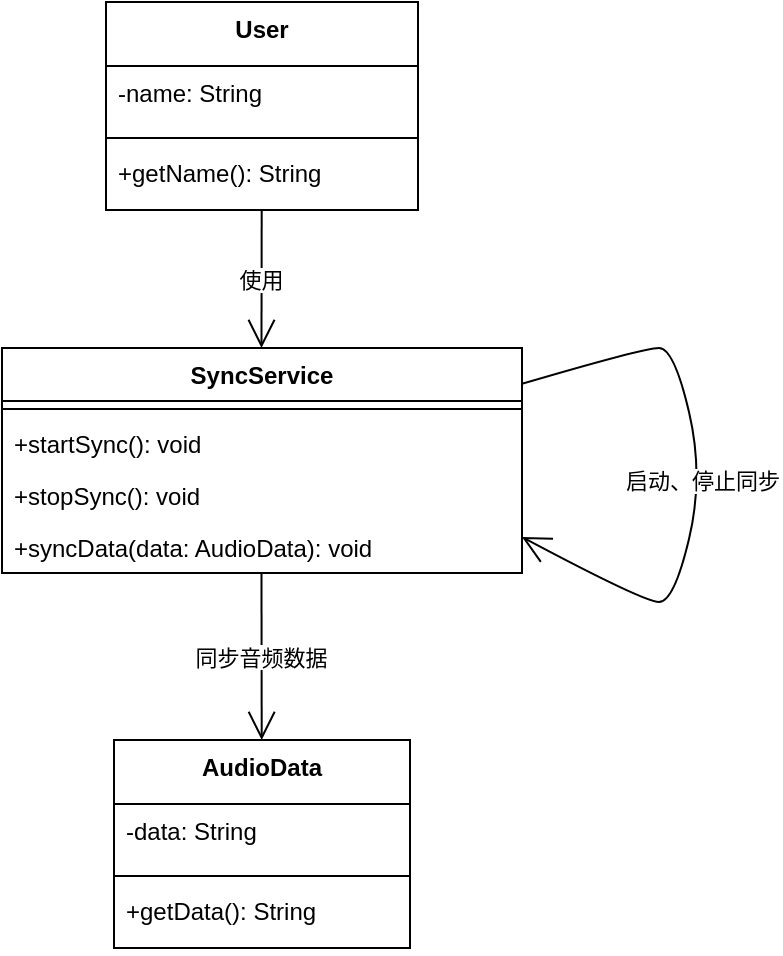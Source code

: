 <mxfile version="21.8.0" type="github">
  <diagram name="第 1 页" id="IKaCBXfsDQhz7CGjY_Ax">
    <mxGraphModel dx="1434" dy="790" grid="1" gridSize="10" guides="1" tooltips="1" connect="1" arrows="1" fold="1" page="1" pageScale="1" pageWidth="827" pageHeight="1169" math="0" shadow="0">
      <root>
        <mxCell id="0" />
        <mxCell id="1" parent="0" />
        <mxCell id="kpe-mg8orcH3nQAzpP4w-1" value="User" style="swimlane;fontStyle=1;align=center;verticalAlign=top;childLayout=stackLayout;horizontal=1;startSize=32;horizontalStack=0;resizeParent=1;resizeParentMax=0;resizeLast=0;collapsible=0;marginBottom=0;" vertex="1" parent="1">
          <mxGeometry x="72" y="20" width="156" height="104" as="geometry" />
        </mxCell>
        <mxCell id="kpe-mg8orcH3nQAzpP4w-2" value="-name: String" style="text;strokeColor=none;fillColor=none;align=left;verticalAlign=top;spacingLeft=4;spacingRight=4;overflow=hidden;rotatable=0;points=[[0,0.5],[1,0.5]];portConstraint=eastwest;" vertex="1" parent="kpe-mg8orcH3nQAzpP4w-1">
          <mxGeometry y="32" width="156" height="32" as="geometry" />
        </mxCell>
        <mxCell id="kpe-mg8orcH3nQAzpP4w-3" style="line;strokeWidth=1;fillColor=none;align=left;verticalAlign=middle;spacingTop=-1;spacingLeft=3;spacingRight=3;rotatable=0;labelPosition=right;points=[];portConstraint=eastwest;strokeColor=inherit;" vertex="1" parent="kpe-mg8orcH3nQAzpP4w-1">
          <mxGeometry y="64" width="156" height="8" as="geometry" />
        </mxCell>
        <mxCell id="kpe-mg8orcH3nQAzpP4w-4" value="+getName(): String" style="text;strokeColor=none;fillColor=none;align=left;verticalAlign=top;spacingLeft=4;spacingRight=4;overflow=hidden;rotatable=0;points=[[0,0.5],[1,0.5]];portConstraint=eastwest;" vertex="1" parent="kpe-mg8orcH3nQAzpP4w-1">
          <mxGeometry y="72" width="156" height="32" as="geometry" />
        </mxCell>
        <mxCell id="kpe-mg8orcH3nQAzpP4w-5" value="SyncService" style="swimlane;fontStyle=1;align=center;verticalAlign=top;childLayout=stackLayout;horizontal=1;startSize=26.444;horizontalStack=0;resizeParent=1;resizeParentMax=0;resizeLast=0;collapsible=0;marginBottom=0;" vertex="1" parent="1">
          <mxGeometry x="20" y="193" width="260" height="112.444" as="geometry" />
        </mxCell>
        <mxCell id="kpe-mg8orcH3nQAzpP4w-6" style="line;strokeWidth=1;fillColor=none;align=left;verticalAlign=middle;spacingTop=-1;spacingLeft=3;spacingRight=3;rotatable=0;labelPosition=right;points=[];portConstraint=eastwest;strokeColor=inherit;" vertex="1" parent="kpe-mg8orcH3nQAzpP4w-5">
          <mxGeometry y="26.444" width="260" height="8" as="geometry" />
        </mxCell>
        <mxCell id="kpe-mg8orcH3nQAzpP4w-7" value="+startSync(): void" style="text;strokeColor=none;fillColor=none;align=left;verticalAlign=top;spacingLeft=4;spacingRight=4;overflow=hidden;rotatable=0;points=[[0,0.5],[1,0.5]];portConstraint=eastwest;" vertex="1" parent="kpe-mg8orcH3nQAzpP4w-5">
          <mxGeometry y="34.444" width="260" height="26" as="geometry" />
        </mxCell>
        <mxCell id="kpe-mg8orcH3nQAzpP4w-8" value="+stopSync(): void" style="text;strokeColor=none;fillColor=none;align=left;verticalAlign=top;spacingLeft=4;spacingRight=4;overflow=hidden;rotatable=0;points=[[0,0.5],[1,0.5]];portConstraint=eastwest;" vertex="1" parent="kpe-mg8orcH3nQAzpP4w-5">
          <mxGeometry y="60.444" width="260" height="26" as="geometry" />
        </mxCell>
        <mxCell id="kpe-mg8orcH3nQAzpP4w-9" value="+syncData(data: AudioData): void" style="text;strokeColor=none;fillColor=none;align=left;verticalAlign=top;spacingLeft=4;spacingRight=4;overflow=hidden;rotatable=0;points=[[0,0.5],[1,0.5]];portConstraint=eastwest;" vertex="1" parent="kpe-mg8orcH3nQAzpP4w-5">
          <mxGeometry y="86.444" width="260" height="26" as="geometry" />
        </mxCell>
        <mxCell id="kpe-mg8orcH3nQAzpP4w-10" value="AudioData" style="swimlane;fontStyle=1;align=center;verticalAlign=top;childLayout=stackLayout;horizontal=1;startSize=32;horizontalStack=0;resizeParent=1;resizeParentMax=0;resizeLast=0;collapsible=0;marginBottom=0;" vertex="1" parent="1">
          <mxGeometry x="76" y="389" width="148" height="104" as="geometry" />
        </mxCell>
        <mxCell id="kpe-mg8orcH3nQAzpP4w-11" value="-data: String" style="text;strokeColor=none;fillColor=none;align=left;verticalAlign=top;spacingLeft=4;spacingRight=4;overflow=hidden;rotatable=0;points=[[0,0.5],[1,0.5]];portConstraint=eastwest;" vertex="1" parent="kpe-mg8orcH3nQAzpP4w-10">
          <mxGeometry y="32" width="148" height="32" as="geometry" />
        </mxCell>
        <mxCell id="kpe-mg8orcH3nQAzpP4w-12" style="line;strokeWidth=1;fillColor=none;align=left;verticalAlign=middle;spacingTop=-1;spacingLeft=3;spacingRight=3;rotatable=0;labelPosition=right;points=[];portConstraint=eastwest;strokeColor=inherit;" vertex="1" parent="kpe-mg8orcH3nQAzpP4w-10">
          <mxGeometry y="64" width="148" height="8" as="geometry" />
        </mxCell>
        <mxCell id="kpe-mg8orcH3nQAzpP4w-13" value="+getData(): String" style="text;strokeColor=none;fillColor=none;align=left;verticalAlign=top;spacingLeft=4;spacingRight=4;overflow=hidden;rotatable=0;points=[[0,0.5],[1,0.5]];portConstraint=eastwest;" vertex="1" parent="kpe-mg8orcH3nQAzpP4w-10">
          <mxGeometry y="72" width="148" height="32" as="geometry" />
        </mxCell>
        <mxCell id="kpe-mg8orcH3nQAzpP4w-14" value="使用" style="curved=1;startArrow=none;endArrow=open;endSize=12;exitX=0.499;exitY=1;entryX=0.499;entryY=0;rounded=0;" edge="1" parent="1" source="kpe-mg8orcH3nQAzpP4w-1" target="kpe-mg8orcH3nQAzpP4w-5">
          <mxGeometry relative="1" as="geometry">
            <Array as="points" />
          </mxGeometry>
        </mxCell>
        <mxCell id="kpe-mg8orcH3nQAzpP4w-15" value="同步音频数据" style="curved=1;startArrow=none;endArrow=open;endSize=12;exitX=0.499;exitY=1;entryX=0.499;entryY=0;rounded=0;" edge="1" parent="1" source="kpe-mg8orcH3nQAzpP4w-5" target="kpe-mg8orcH3nQAzpP4w-10">
          <mxGeometry relative="1" as="geometry">
            <Array as="points" />
          </mxGeometry>
        </mxCell>
        <mxCell id="kpe-mg8orcH3nQAzpP4w-16" value="启动、停止同步" style="curved=1;startArrow=none;endArrow=open;endSize=12;exitX=0.999;exitY=0.16;entryX=0.999;entryY=0.84;rounded=0;" edge="1" parent="1" source="kpe-mg8orcH3nQAzpP4w-5" target="kpe-mg8orcH3nQAzpP4w-5">
          <mxGeometry relative="1" as="geometry">
            <Array as="points">
              <mxPoint x="341" y="193" />
              <mxPoint x="356" y="193" />
              <mxPoint x="371" y="257" />
              <mxPoint x="356" y="320" />
              <mxPoint x="341" y="320" />
            </Array>
          </mxGeometry>
        </mxCell>
      </root>
    </mxGraphModel>
  </diagram>
</mxfile>
